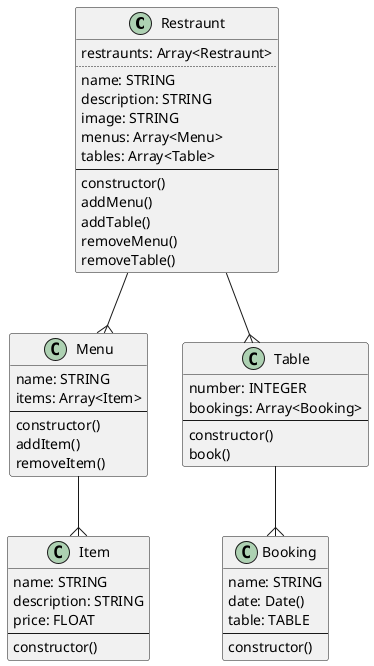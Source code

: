 @startuml

class Restraunt {
    restraunts: Array<Restraunt>
    ..
    name: STRING
    description: STRING
    image: STRING
    menus: Array<Menu>
    tables: Array<Table>
    --
    constructor()
    addMenu()
    addTable()
    removeMenu()
    removeTable()
}

class Menu{
    name: STRING
    items: Array<Item>
    --
    constructor()
    addItem()
    removeItem()
}

class Item{
    name: STRING
    description: STRING
    price: FLOAT
    --
    constructor()
}

class Table{
    number: INTEGER
    bookings: Array<Booking> 
    --
    constructor()
    book()
}

Class Booking{
    name: STRING
    date: Date()
    table: TABLE
    --
    constructor()
}

Restraunt--{Menu
Menu--{Item
Restraunt--{Table
Table--{Booking


@enduml